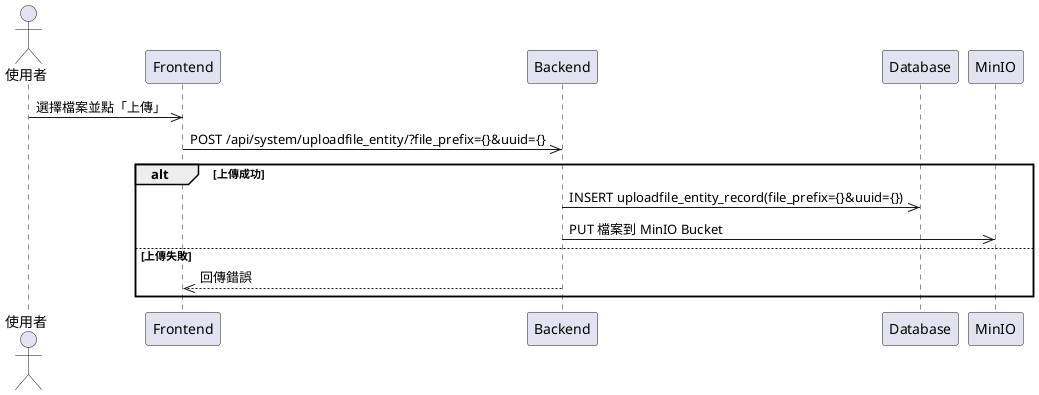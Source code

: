 @startuml
actor User as "使用者"
participant Frontend
participant Backend
participant Database
participant MinIO

User->>Frontend: 選擇檔案並點「上傳」
Frontend->>Backend: POST /api/system/uploadfile_entity/?file_prefix={}&uuid={}
alt 上傳成功
    Backend->>Database: INSERT uploadfile_entity_record(file_prefix={}&uuid={})
    Backend->>MinIO: PUT 檔案到 MinIO Bucket
else 上傳失敗
    Backend-->>Frontend: 回傳錯誤
end
@enduml
